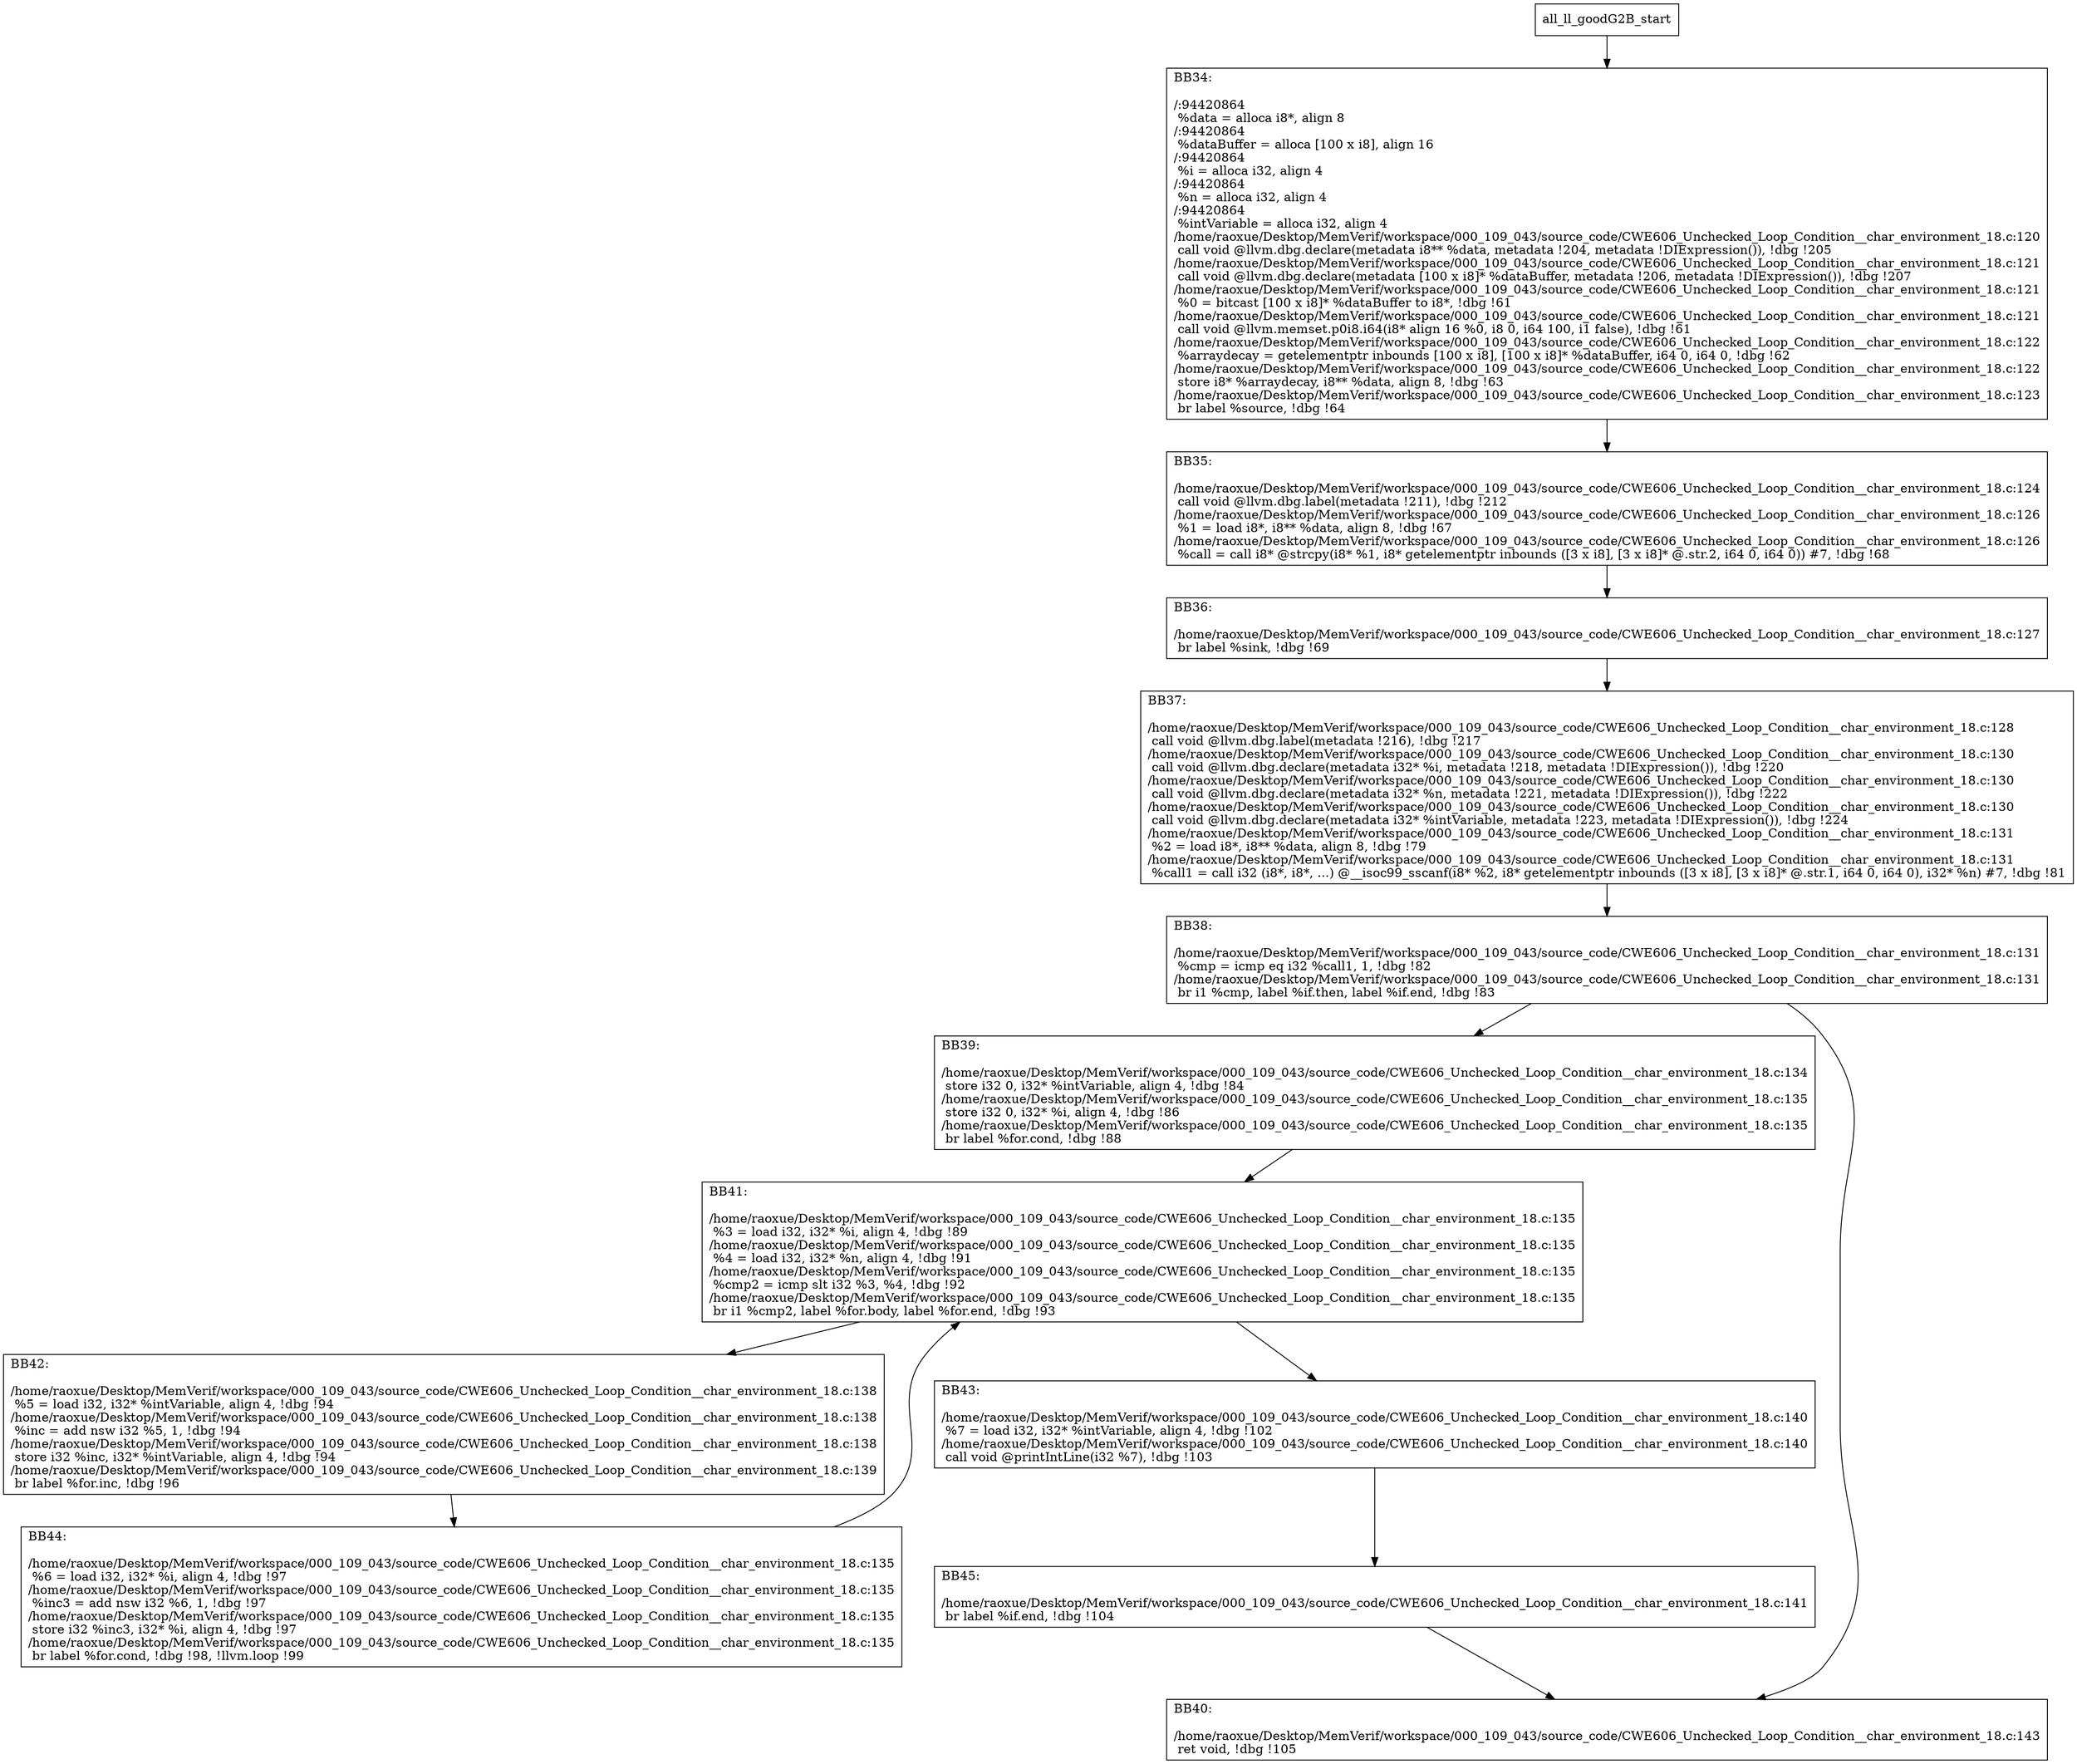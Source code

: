 digraph "CFG for'all_ll_goodG2B' function" {
	BBall_ll_goodG2B_start[shape=record,label="{all_ll_goodG2B_start}"];
	BBall_ll_goodG2B_start-> all_ll_goodG2BBB34;
	all_ll_goodG2BBB34 [shape=record, label="{BB34:\l\l/:94420864\l
  %data = alloca i8*, align 8\l
/:94420864\l
  %dataBuffer = alloca [100 x i8], align 16\l
/:94420864\l
  %i = alloca i32, align 4\l
/:94420864\l
  %n = alloca i32, align 4\l
/:94420864\l
  %intVariable = alloca i32, align 4\l
/home/raoxue/Desktop/MemVerif/workspace/000_109_043/source_code/CWE606_Unchecked_Loop_Condition__char_environment_18.c:120\l
  call void @llvm.dbg.declare(metadata i8** %data, metadata !204, metadata !DIExpression()), !dbg !205\l
/home/raoxue/Desktop/MemVerif/workspace/000_109_043/source_code/CWE606_Unchecked_Loop_Condition__char_environment_18.c:121\l
  call void @llvm.dbg.declare(metadata [100 x i8]* %dataBuffer, metadata !206, metadata !DIExpression()), !dbg !207\l
/home/raoxue/Desktop/MemVerif/workspace/000_109_043/source_code/CWE606_Unchecked_Loop_Condition__char_environment_18.c:121\l
  %0 = bitcast [100 x i8]* %dataBuffer to i8*, !dbg !61\l
/home/raoxue/Desktop/MemVerif/workspace/000_109_043/source_code/CWE606_Unchecked_Loop_Condition__char_environment_18.c:121\l
  call void @llvm.memset.p0i8.i64(i8* align 16 %0, i8 0, i64 100, i1 false), !dbg !61\l
/home/raoxue/Desktop/MemVerif/workspace/000_109_043/source_code/CWE606_Unchecked_Loop_Condition__char_environment_18.c:122\l
  %arraydecay = getelementptr inbounds [100 x i8], [100 x i8]* %dataBuffer, i64 0, i64 0, !dbg !62\l
/home/raoxue/Desktop/MemVerif/workspace/000_109_043/source_code/CWE606_Unchecked_Loop_Condition__char_environment_18.c:122\l
  store i8* %arraydecay, i8** %data, align 8, !dbg !63\l
/home/raoxue/Desktop/MemVerif/workspace/000_109_043/source_code/CWE606_Unchecked_Loop_Condition__char_environment_18.c:123\l
  br label %source, !dbg !64\l
}"];
	all_ll_goodG2BBB34-> all_ll_goodG2BBB35;
	all_ll_goodG2BBB35 [shape=record, label="{BB35:\l\l/home/raoxue/Desktop/MemVerif/workspace/000_109_043/source_code/CWE606_Unchecked_Loop_Condition__char_environment_18.c:124\l
  call void @llvm.dbg.label(metadata !211), !dbg !212\l
/home/raoxue/Desktop/MemVerif/workspace/000_109_043/source_code/CWE606_Unchecked_Loop_Condition__char_environment_18.c:126\l
  %1 = load i8*, i8** %data, align 8, !dbg !67\l
/home/raoxue/Desktop/MemVerif/workspace/000_109_043/source_code/CWE606_Unchecked_Loop_Condition__char_environment_18.c:126\l
  %call = call i8* @strcpy(i8* %1, i8* getelementptr inbounds ([3 x i8], [3 x i8]* @.str.2, i64 0, i64 0)) #7, !dbg !68\l
}"];
	all_ll_goodG2BBB35-> all_ll_goodG2BBB36;
	all_ll_goodG2BBB36 [shape=record, label="{BB36:\l\l/home/raoxue/Desktop/MemVerif/workspace/000_109_043/source_code/CWE606_Unchecked_Loop_Condition__char_environment_18.c:127\l
  br label %sink, !dbg !69\l
}"];
	all_ll_goodG2BBB36-> all_ll_goodG2BBB37;
	all_ll_goodG2BBB37 [shape=record, label="{BB37:\l\l/home/raoxue/Desktop/MemVerif/workspace/000_109_043/source_code/CWE606_Unchecked_Loop_Condition__char_environment_18.c:128\l
  call void @llvm.dbg.label(metadata !216), !dbg !217\l
/home/raoxue/Desktop/MemVerif/workspace/000_109_043/source_code/CWE606_Unchecked_Loop_Condition__char_environment_18.c:130\l
  call void @llvm.dbg.declare(metadata i32* %i, metadata !218, metadata !DIExpression()), !dbg !220\l
/home/raoxue/Desktop/MemVerif/workspace/000_109_043/source_code/CWE606_Unchecked_Loop_Condition__char_environment_18.c:130\l
  call void @llvm.dbg.declare(metadata i32* %n, metadata !221, metadata !DIExpression()), !dbg !222\l
/home/raoxue/Desktop/MemVerif/workspace/000_109_043/source_code/CWE606_Unchecked_Loop_Condition__char_environment_18.c:130\l
  call void @llvm.dbg.declare(metadata i32* %intVariable, metadata !223, metadata !DIExpression()), !dbg !224\l
/home/raoxue/Desktop/MemVerif/workspace/000_109_043/source_code/CWE606_Unchecked_Loop_Condition__char_environment_18.c:131\l
  %2 = load i8*, i8** %data, align 8, !dbg !79\l
/home/raoxue/Desktop/MemVerif/workspace/000_109_043/source_code/CWE606_Unchecked_Loop_Condition__char_environment_18.c:131\l
  %call1 = call i32 (i8*, i8*, ...) @__isoc99_sscanf(i8* %2, i8* getelementptr inbounds ([3 x i8], [3 x i8]* @.str.1, i64 0, i64 0), i32* %n) #7, !dbg !81\l
}"];
	all_ll_goodG2BBB37-> all_ll_goodG2BBB38;
	all_ll_goodG2BBB38 [shape=record, label="{BB38:\l\l/home/raoxue/Desktop/MemVerif/workspace/000_109_043/source_code/CWE606_Unchecked_Loop_Condition__char_environment_18.c:131\l
  %cmp = icmp eq i32 %call1, 1, !dbg !82\l
/home/raoxue/Desktop/MemVerif/workspace/000_109_043/source_code/CWE606_Unchecked_Loop_Condition__char_environment_18.c:131\l
  br i1 %cmp, label %if.then, label %if.end, !dbg !83\l
}"];
	all_ll_goodG2BBB38-> all_ll_goodG2BBB39;
	all_ll_goodG2BBB38-> all_ll_goodG2BBB40;
	all_ll_goodG2BBB39 [shape=record, label="{BB39:\l\l/home/raoxue/Desktop/MemVerif/workspace/000_109_043/source_code/CWE606_Unchecked_Loop_Condition__char_environment_18.c:134\l
  store i32 0, i32* %intVariable, align 4, !dbg !84\l
/home/raoxue/Desktop/MemVerif/workspace/000_109_043/source_code/CWE606_Unchecked_Loop_Condition__char_environment_18.c:135\l
  store i32 0, i32* %i, align 4, !dbg !86\l
/home/raoxue/Desktop/MemVerif/workspace/000_109_043/source_code/CWE606_Unchecked_Loop_Condition__char_environment_18.c:135\l
  br label %for.cond, !dbg !88\l
}"];
	all_ll_goodG2BBB39-> all_ll_goodG2BBB41;
	all_ll_goodG2BBB41 [shape=record, label="{BB41:\l\l/home/raoxue/Desktop/MemVerif/workspace/000_109_043/source_code/CWE606_Unchecked_Loop_Condition__char_environment_18.c:135\l
  %3 = load i32, i32* %i, align 4, !dbg !89\l
/home/raoxue/Desktop/MemVerif/workspace/000_109_043/source_code/CWE606_Unchecked_Loop_Condition__char_environment_18.c:135\l
  %4 = load i32, i32* %n, align 4, !dbg !91\l
/home/raoxue/Desktop/MemVerif/workspace/000_109_043/source_code/CWE606_Unchecked_Loop_Condition__char_environment_18.c:135\l
  %cmp2 = icmp slt i32 %3, %4, !dbg !92\l
/home/raoxue/Desktop/MemVerif/workspace/000_109_043/source_code/CWE606_Unchecked_Loop_Condition__char_environment_18.c:135\l
  br i1 %cmp2, label %for.body, label %for.end, !dbg !93\l
}"];
	all_ll_goodG2BBB41-> all_ll_goodG2BBB42;
	all_ll_goodG2BBB41-> all_ll_goodG2BBB43;
	all_ll_goodG2BBB42 [shape=record, label="{BB42:\l\l/home/raoxue/Desktop/MemVerif/workspace/000_109_043/source_code/CWE606_Unchecked_Loop_Condition__char_environment_18.c:138\l
  %5 = load i32, i32* %intVariable, align 4, !dbg !94\l
/home/raoxue/Desktop/MemVerif/workspace/000_109_043/source_code/CWE606_Unchecked_Loop_Condition__char_environment_18.c:138\l
  %inc = add nsw i32 %5, 1, !dbg !94\l
/home/raoxue/Desktop/MemVerif/workspace/000_109_043/source_code/CWE606_Unchecked_Loop_Condition__char_environment_18.c:138\l
  store i32 %inc, i32* %intVariable, align 4, !dbg !94\l
/home/raoxue/Desktop/MemVerif/workspace/000_109_043/source_code/CWE606_Unchecked_Loop_Condition__char_environment_18.c:139\l
  br label %for.inc, !dbg !96\l
}"];
	all_ll_goodG2BBB42-> all_ll_goodG2BBB44;
	all_ll_goodG2BBB44 [shape=record, label="{BB44:\l\l/home/raoxue/Desktop/MemVerif/workspace/000_109_043/source_code/CWE606_Unchecked_Loop_Condition__char_environment_18.c:135\l
  %6 = load i32, i32* %i, align 4, !dbg !97\l
/home/raoxue/Desktop/MemVerif/workspace/000_109_043/source_code/CWE606_Unchecked_Loop_Condition__char_environment_18.c:135\l
  %inc3 = add nsw i32 %6, 1, !dbg !97\l
/home/raoxue/Desktop/MemVerif/workspace/000_109_043/source_code/CWE606_Unchecked_Loop_Condition__char_environment_18.c:135\l
  store i32 %inc3, i32* %i, align 4, !dbg !97\l
/home/raoxue/Desktop/MemVerif/workspace/000_109_043/source_code/CWE606_Unchecked_Loop_Condition__char_environment_18.c:135\l
  br label %for.cond, !dbg !98, !llvm.loop !99\l
}"];
	all_ll_goodG2BBB44-> all_ll_goodG2BBB41;
	all_ll_goodG2BBB43 [shape=record, label="{BB43:\l\l/home/raoxue/Desktop/MemVerif/workspace/000_109_043/source_code/CWE606_Unchecked_Loop_Condition__char_environment_18.c:140\l
  %7 = load i32, i32* %intVariable, align 4, !dbg !102\l
/home/raoxue/Desktop/MemVerif/workspace/000_109_043/source_code/CWE606_Unchecked_Loop_Condition__char_environment_18.c:140\l
  call void @printIntLine(i32 %7), !dbg !103\l
}"];
	all_ll_goodG2BBB43-> all_ll_goodG2BBB45;
	all_ll_goodG2BBB45 [shape=record, label="{BB45:\l\l/home/raoxue/Desktop/MemVerif/workspace/000_109_043/source_code/CWE606_Unchecked_Loop_Condition__char_environment_18.c:141\l
  br label %if.end, !dbg !104\l
}"];
	all_ll_goodG2BBB45-> all_ll_goodG2BBB40;
	all_ll_goodG2BBB40 [shape=record, label="{BB40:\l\l/home/raoxue/Desktop/MemVerif/workspace/000_109_043/source_code/CWE606_Unchecked_Loop_Condition__char_environment_18.c:143\l
  ret void, !dbg !105\l
}"];
}
